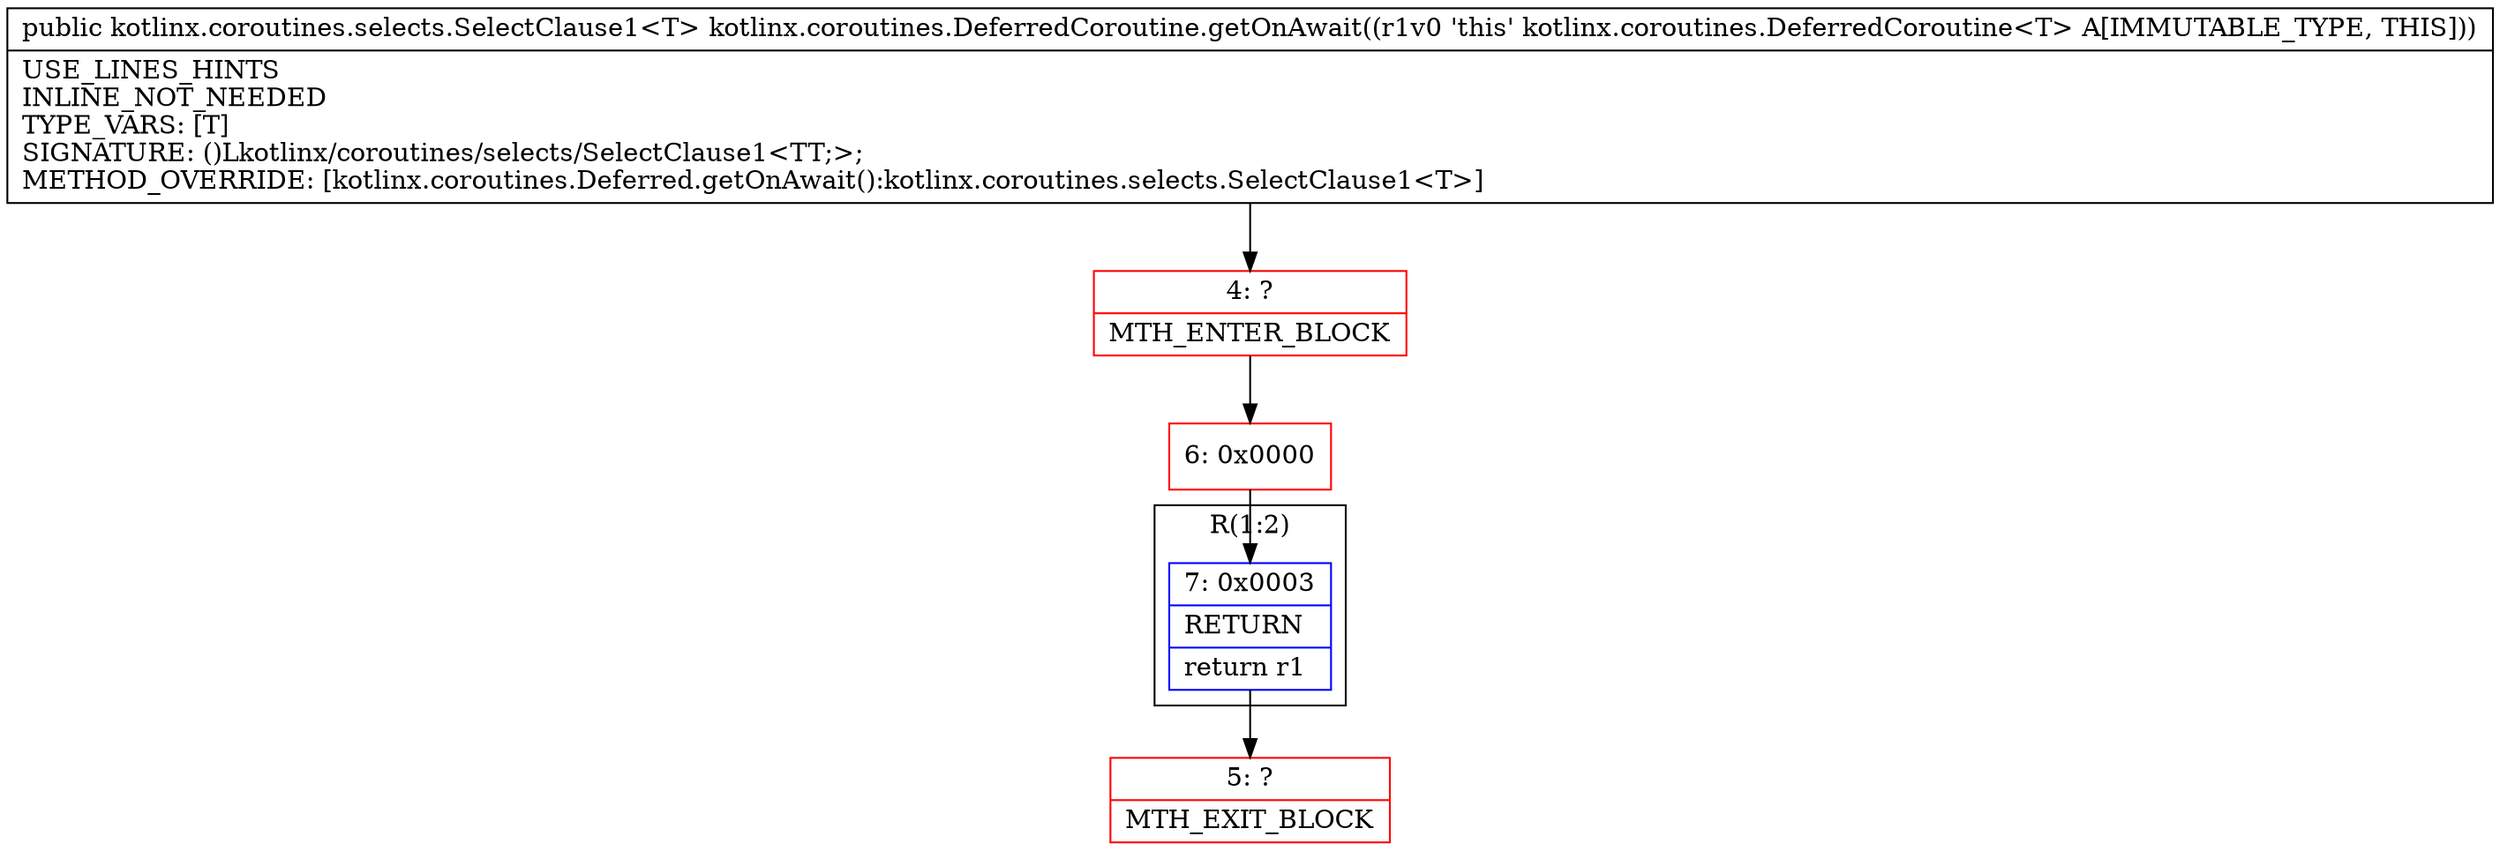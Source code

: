 digraph "CFG forkotlinx.coroutines.DeferredCoroutine.getOnAwait()Lkotlinx\/coroutines\/selects\/SelectClause1;" {
subgraph cluster_Region_455922542 {
label = "R(1:2)";
node [shape=record,color=blue];
Node_7 [shape=record,label="{7\:\ 0x0003|RETURN\l|return r1\l}"];
}
Node_4 [shape=record,color=red,label="{4\:\ ?|MTH_ENTER_BLOCK\l}"];
Node_6 [shape=record,color=red,label="{6\:\ 0x0000}"];
Node_5 [shape=record,color=red,label="{5\:\ ?|MTH_EXIT_BLOCK\l}"];
MethodNode[shape=record,label="{public kotlinx.coroutines.selects.SelectClause1\<T\> kotlinx.coroutines.DeferredCoroutine.getOnAwait((r1v0 'this' kotlinx.coroutines.DeferredCoroutine\<T\> A[IMMUTABLE_TYPE, THIS]))  | USE_LINES_HINTS\lINLINE_NOT_NEEDED\lTYPE_VARS: [T]\lSIGNATURE: ()Lkotlinx\/coroutines\/selects\/SelectClause1\<TT;\>;\lMETHOD_OVERRIDE: [kotlinx.coroutines.Deferred.getOnAwait():kotlinx.coroutines.selects.SelectClause1\<T\>]\l}"];
MethodNode -> Node_4;Node_7 -> Node_5;
Node_4 -> Node_6;
Node_6 -> Node_7;
}

